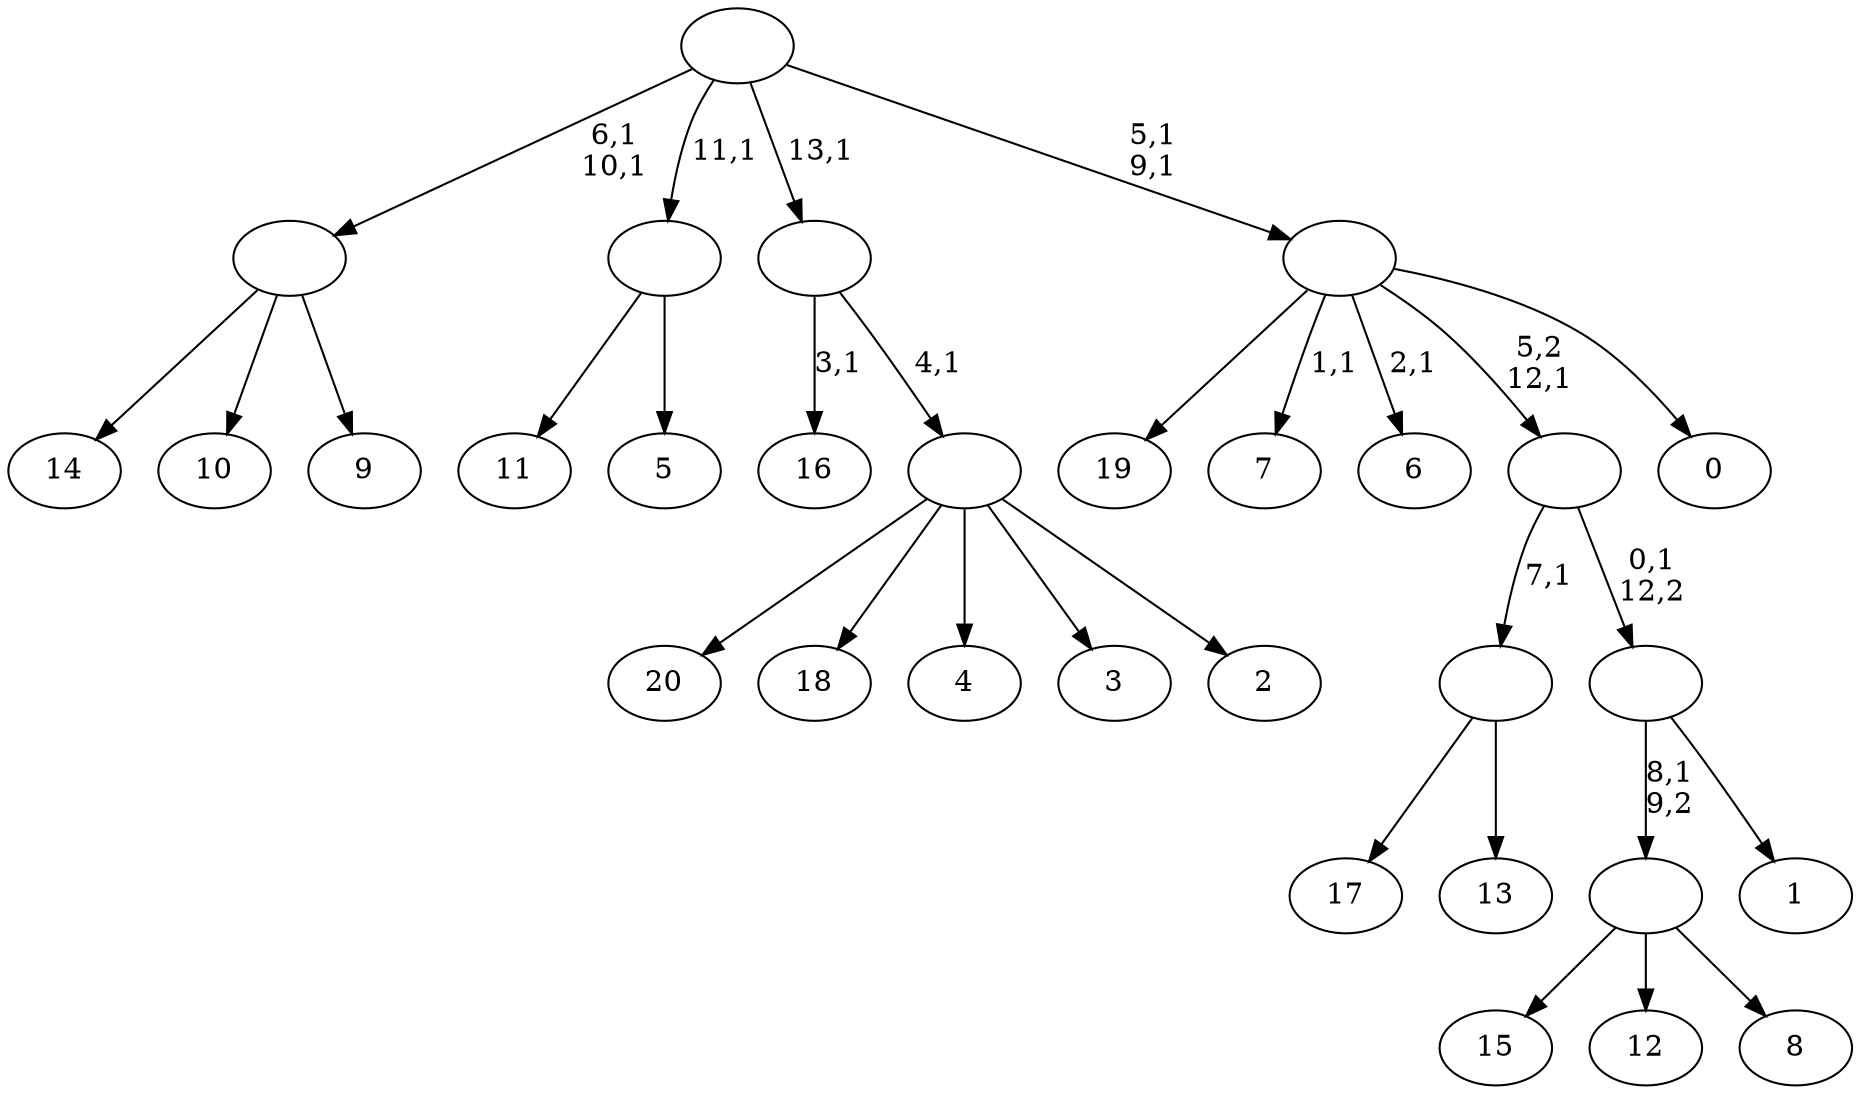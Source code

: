 digraph T {
	35 [label="20"]
	34 [label="19"]
	33 [label="18"]
	32 [label="17"]
	31 [label="16"]
	29 [label="15"]
	28 [label="14"]
	27 [label="13"]
	26 [label=""]
	25 [label="12"]
	24 [label="11"]
	23 [label="10"]
	22 [label="9"]
	21 [label=""]
	19 [label="8"]
	18 [label=""]
	17 [label="7"]
	15 [label="6"]
	13 [label="5"]
	12 [label=""]
	11 [label="4"]
	10 [label="3"]
	9 [label="2"]
	8 [label=""]
	7 [label=""]
	6 [label="1"]
	5 [label=""]
	4 [label=""]
	3 [label="0"]
	2 [label=""]
	0 [label=""]
	26 -> 32 [label=""]
	26 -> 27 [label=""]
	21 -> 28 [label=""]
	21 -> 23 [label=""]
	21 -> 22 [label=""]
	18 -> 29 [label=""]
	18 -> 25 [label=""]
	18 -> 19 [label=""]
	12 -> 24 [label=""]
	12 -> 13 [label=""]
	8 -> 35 [label=""]
	8 -> 33 [label=""]
	8 -> 11 [label=""]
	8 -> 10 [label=""]
	8 -> 9 [label=""]
	7 -> 31 [label="3,1"]
	7 -> 8 [label="4,1"]
	5 -> 18 [label="8,1\n9,2"]
	5 -> 6 [label=""]
	4 -> 26 [label="7,1"]
	4 -> 5 [label="0,1\n12,2"]
	2 -> 15 [label="2,1"]
	2 -> 17 [label="1,1"]
	2 -> 34 [label=""]
	2 -> 4 [label="5,2\n12,1"]
	2 -> 3 [label=""]
	0 -> 2 [label="5,1\n9,1"]
	0 -> 21 [label="6,1\n10,1"]
	0 -> 12 [label="11,1"]
	0 -> 7 [label="13,1"]
}
